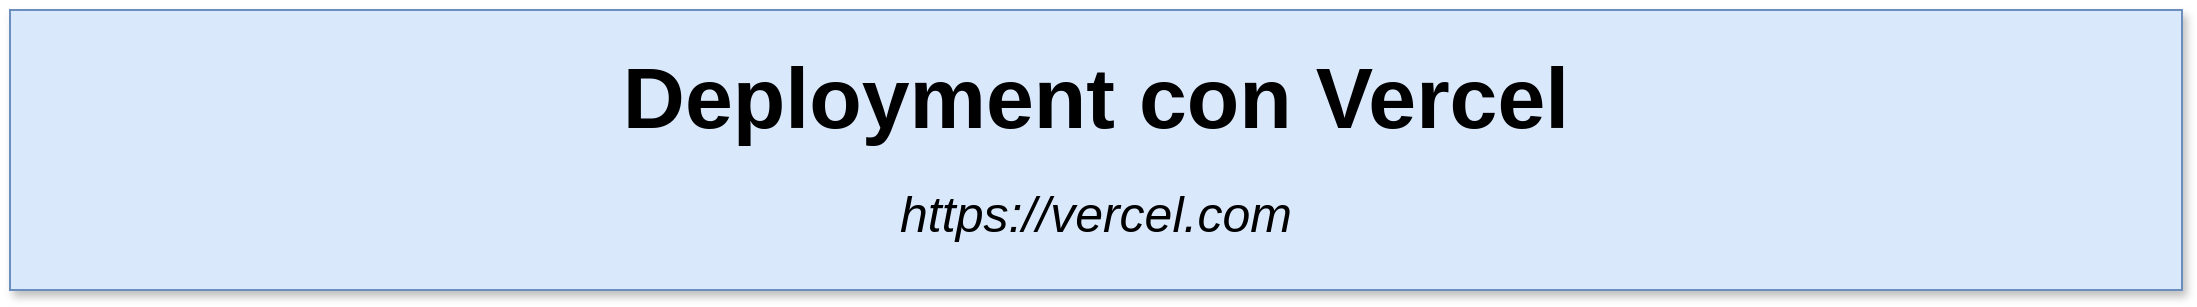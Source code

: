 <mxfile version="14.1.8" type="device" pages="3"><diagram id="hD3O90HdkTA4cO741P70" name="intro-1"><mxGraphModel dx="1398" dy="2106" grid="1" gridSize="10" guides="1" tooltips="1" connect="1" arrows="1" fold="1" page="1" pageScale="1" pageWidth="850" pageHeight="1400" math="0" shadow="0"><root><mxCell id="0"/><mxCell id="1" parent="0"/><mxCell id="wElGDZaeVAgzbxLIF-cZ-1" value="Deployment con Vercel&lt;br&gt;&lt;span style=&quot;font-size: 25px ; font-weight: 400&quot;&gt;&lt;i&gt;https://vercel.com&lt;/i&gt;&lt;/span&gt;" style="rounded=0;whiteSpace=wrap;html=1;shadow=1;fontSize=43;fillColor=#dae8fc;strokeColor=#6c8ebf;fontStyle=1;" parent="1" vertex="1"><mxGeometry x="170" y="-140" width="1086" height="140" as="geometry"/></mxCell></root></mxGraphModel></diagram><diagram id="VK9lqfGoYmemmOqh1E7f" name="steps-2"><mxGraphModel dx="2248" dy="2106" grid="1" gridSize="10" guides="1" tooltips="1" connect="1" arrows="1" fold="1" page="1" pageScale="1" pageWidth="850" pageHeight="1400" math="0" shadow="0"><root><mxCell id="dM5yCjbV6uQ39A8I7cjs-0"/><mxCell id="dM5yCjbV6uQ39A8I7cjs-1" parent="dM5yCjbV6uQ39A8I7cjs-0"/><mxCell id="24RhqcAIzqRcCgwGHfrH-0" value="Deployment en Vercel" style="rounded=0;whiteSpace=wrap;html=1;shadow=1;fontSize=43;fillColor=#dae8fc;strokeColor=#6c8ebf;fontStyle=1;" parent="dM5yCjbV6uQ39A8I7cjs-1" vertex="1"><mxGeometry x="-10" y="-30" width="1086" height="90" as="geometry"/></mxCell><mxCell id="24RhqcAIzqRcCgwGHfrH-2" value="Crea un repositorio en Github para tu proyecto" style="rounded=0;whiteSpace=wrap;html=1;shadow=1;fontSize=28;fillColor=#f5f5f5;strokeColor=#666666;fontStyle=0;fontColor=#333333;" parent="dM5yCjbV6uQ39A8I7cjs-1" vertex="1"><mxGeometry x="-10" y="90" width="1086" height="90" as="geometry"/></mxCell><mxCell id="24RhqcAIzqRcCgwGHfrH-3" value="Crea una aplicación en React usando &quot;create-react-app&quot;" style="rounded=0;whiteSpace=wrap;html=1;shadow=1;fontSize=28;fillColor=#f5f5f5;strokeColor=#666666;fontStyle=0;fontColor=#333333;" parent="dM5yCjbV6uQ39A8I7cjs-1" vertex="1"><mxGeometry x="-10" y="190" width="1086" height="90" as="geometry"/></mxCell><mxCell id="24RhqcAIzqRcCgwGHfrH-4" value="Hacer &quot;commit&quot; de nuestros cambios localmante" style="rounded=0;whiteSpace=wrap;html=1;shadow=1;fontSize=28;fillColor=#f5f5f5;strokeColor=#666666;fontStyle=0;fontColor=#333333;" parent="dM5yCjbV6uQ39A8I7cjs-1" vertex="1"><mxGeometry x="-10" y="290" width="1086" height="90" as="geometry"/></mxCell><mxCell id="24RhqcAIzqRcCgwGHfrH-5" value="Sincronizar nuestro proyecto (react) con el nuevo repositorio (github)" style="rounded=0;whiteSpace=wrap;html=1;shadow=1;fontSize=28;fillColor=#f5f5f5;strokeColor=#666666;fontStyle=0;fontColor=#333333;" parent="dM5yCjbV6uQ39A8I7cjs-1" vertex="1"><mxGeometry x="-10" y="390" width="1086" height="90" as="geometry"/></mxCell><mxCell id="24RhqcAIzqRcCgwGHfrH-6" value="Empujar cambios a Github" style="rounded=0;whiteSpace=wrap;html=1;shadow=1;fontSize=28;fillColor=#f5f5f5;strokeColor=#666666;fontStyle=0;fontColor=#333333;" parent="dM5yCjbV6uQ39A8I7cjs-1" vertex="1"><mxGeometry x="-10" y="490" width="1086" height="90" as="geometry"/></mxCell><mxCell id="24RhqcAIzqRcCgwGHfrH-7" value="Crear una cuenta en vercel.com" style="rounded=0;whiteSpace=wrap;html=1;shadow=1;fontSize=28;fillColor=#f5f5f5;strokeColor=#666666;fontStyle=0;fontColor=#333333;" parent="dM5yCjbV6uQ39A8I7cjs-1" vertex="1"><mxGeometry x="-10" y="590" width="1086" height="90" as="geometry"/></mxCell><mxCell id="24RhqcAIzqRcCgwGHfrH-8" value="Sincronizar Github con Vercel, selecciona el repositorio que quieres hacer deploy" style="rounded=0;whiteSpace=wrap;html=1;shadow=1;fontSize=28;fillColor=#f5f5f5;strokeColor=#666666;fontStyle=0;fontColor=#333333;" parent="dM5yCjbV6uQ39A8I7cjs-1" vertex="1"><mxGeometry x="-10" y="690" width="1086" height="90" as="geometry"/></mxCell><mxCell id="24RhqcAIzqRcCgwGHfrH-9" value="" style="endArrow=classic;html=1;fontSize=28;strokeWidth=3;" parent="dM5yCjbV6uQ39A8I7cjs-1" edge="1"><mxGeometry width="50" height="50" relative="1" as="geometry"><mxPoint x="-40" y="90" as="sourcePoint"/><mxPoint x="-40" y="780" as="targetPoint"/></mxGeometry></mxCell></root></mxGraphModel></diagram><diagram id="sO0TA8_Q2Y8vWSx1X1Gr" name="errors-3"><mxGraphModel dx="2248" dy="2106" grid="1" gridSize="10" guides="1" tooltips="1" connect="1" arrows="1" fold="1" page="1" pageScale="1" pageWidth="850" pageHeight="1400" math="0" shadow="0"><root><mxCell id="iJrKwW-9MEkcxAUrKgZg-0"/><mxCell id="iJrKwW-9MEkcxAUrKgZg-1" parent="iJrKwW-9MEkcxAUrKgZg-0"/><mxCell id="rtY_3X9pud5zgjMOGIPp-2" style="edgeStyle=orthogonalEdgeStyle;rounded=0;orthogonalLoop=1;jettySize=auto;html=1;entryX=0.5;entryY=0;entryDx=0;entryDy=0;strokeWidth=3;fontSize=35;" parent="iJrKwW-9MEkcxAUrKgZg-1" source="rtY_3X9pud5zgjMOGIPp-0" target="rtY_3X9pud5zgjMOGIPp-1" edge="1"><mxGeometry relative="1" as="geometry"/></mxCell><mxCell id="rtY_3X9pud5zgjMOGIPp-0" value="¿Problemas con el comando build?" style="rounded=0;whiteSpace=wrap;html=1;shadow=1;fontSize=43;fillColor=#dae8fc;strokeColor=#6c8ebf;fontStyle=1;" parent="iJrKwW-9MEkcxAUrKgZg-1" vertex="1"><mxGeometry x="-100" y="-10" width="1086" height="90" as="geometry"/></mxCell><mxCell id="rtY_3X9pud5zgjMOGIPp-1" value="CI='' npm run build" style="rounded=0;whiteSpace=wrap;html=1;shadow=1;fontSize=35;fontStyle=1;fillColor=#e1d5e7;strokeColor=#9673a6;" parent="iJrKwW-9MEkcxAUrKgZg-1" vertex="1"><mxGeometry x="-39.66" y="130" width="965.33" height="80" as="geometry"/></mxCell></root></mxGraphModel></diagram></mxfile>